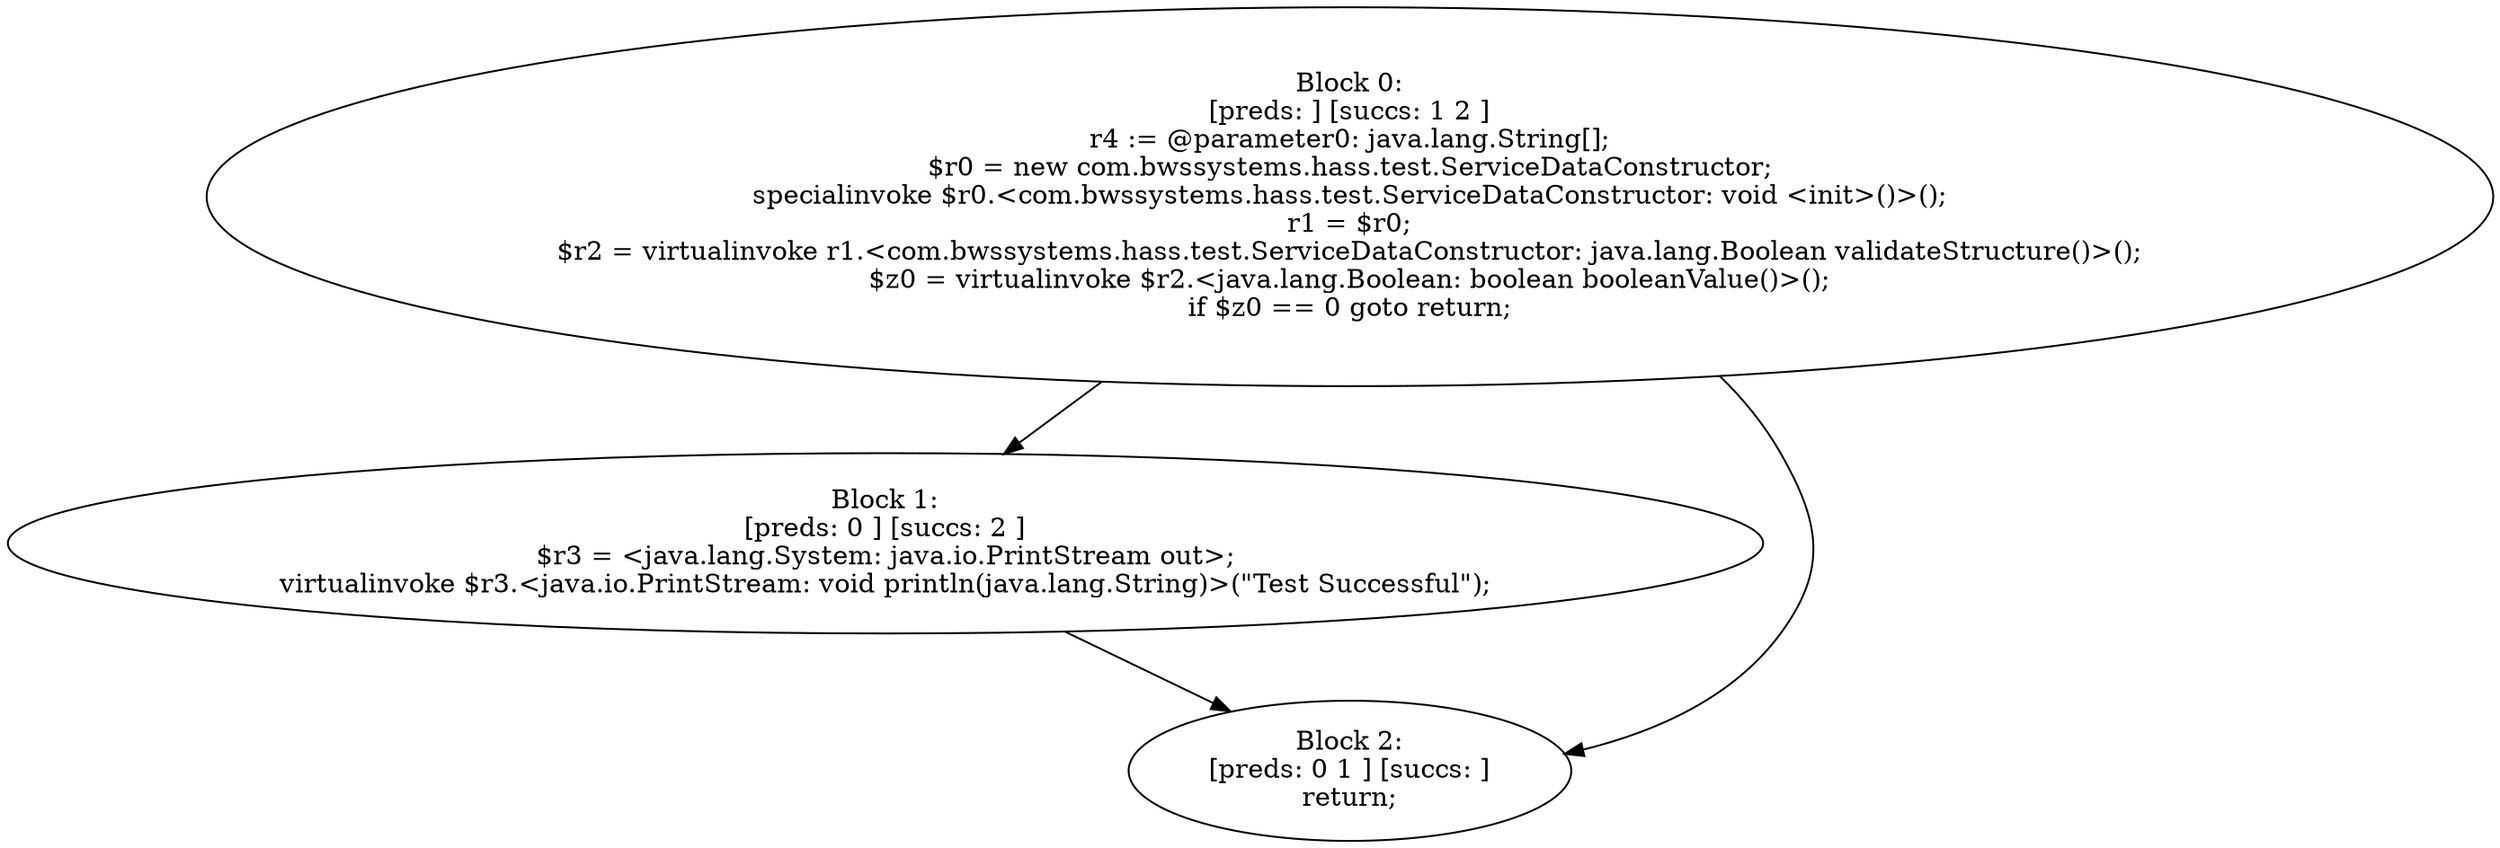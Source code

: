 digraph "unitGraph" {
    "Block 0:
[preds: ] [succs: 1 2 ]
r4 := @parameter0: java.lang.String[];
$r0 = new com.bwssystems.hass.test.ServiceDataConstructor;
specialinvoke $r0.<com.bwssystems.hass.test.ServiceDataConstructor: void <init>()>();
r1 = $r0;
$r2 = virtualinvoke r1.<com.bwssystems.hass.test.ServiceDataConstructor: java.lang.Boolean validateStructure()>();
$z0 = virtualinvoke $r2.<java.lang.Boolean: boolean booleanValue()>();
if $z0 == 0 goto return;
"
    "Block 1:
[preds: 0 ] [succs: 2 ]
$r3 = <java.lang.System: java.io.PrintStream out>;
virtualinvoke $r3.<java.io.PrintStream: void println(java.lang.String)>(\"Test Successful\");
"
    "Block 2:
[preds: 0 1 ] [succs: ]
return;
"
    "Block 0:
[preds: ] [succs: 1 2 ]
r4 := @parameter0: java.lang.String[];
$r0 = new com.bwssystems.hass.test.ServiceDataConstructor;
specialinvoke $r0.<com.bwssystems.hass.test.ServiceDataConstructor: void <init>()>();
r1 = $r0;
$r2 = virtualinvoke r1.<com.bwssystems.hass.test.ServiceDataConstructor: java.lang.Boolean validateStructure()>();
$z0 = virtualinvoke $r2.<java.lang.Boolean: boolean booleanValue()>();
if $z0 == 0 goto return;
"->"Block 1:
[preds: 0 ] [succs: 2 ]
$r3 = <java.lang.System: java.io.PrintStream out>;
virtualinvoke $r3.<java.io.PrintStream: void println(java.lang.String)>(\"Test Successful\");
";
    "Block 0:
[preds: ] [succs: 1 2 ]
r4 := @parameter0: java.lang.String[];
$r0 = new com.bwssystems.hass.test.ServiceDataConstructor;
specialinvoke $r0.<com.bwssystems.hass.test.ServiceDataConstructor: void <init>()>();
r1 = $r0;
$r2 = virtualinvoke r1.<com.bwssystems.hass.test.ServiceDataConstructor: java.lang.Boolean validateStructure()>();
$z0 = virtualinvoke $r2.<java.lang.Boolean: boolean booleanValue()>();
if $z0 == 0 goto return;
"->"Block 2:
[preds: 0 1 ] [succs: ]
return;
";
    "Block 1:
[preds: 0 ] [succs: 2 ]
$r3 = <java.lang.System: java.io.PrintStream out>;
virtualinvoke $r3.<java.io.PrintStream: void println(java.lang.String)>(\"Test Successful\");
"->"Block 2:
[preds: 0 1 ] [succs: ]
return;
";
}
